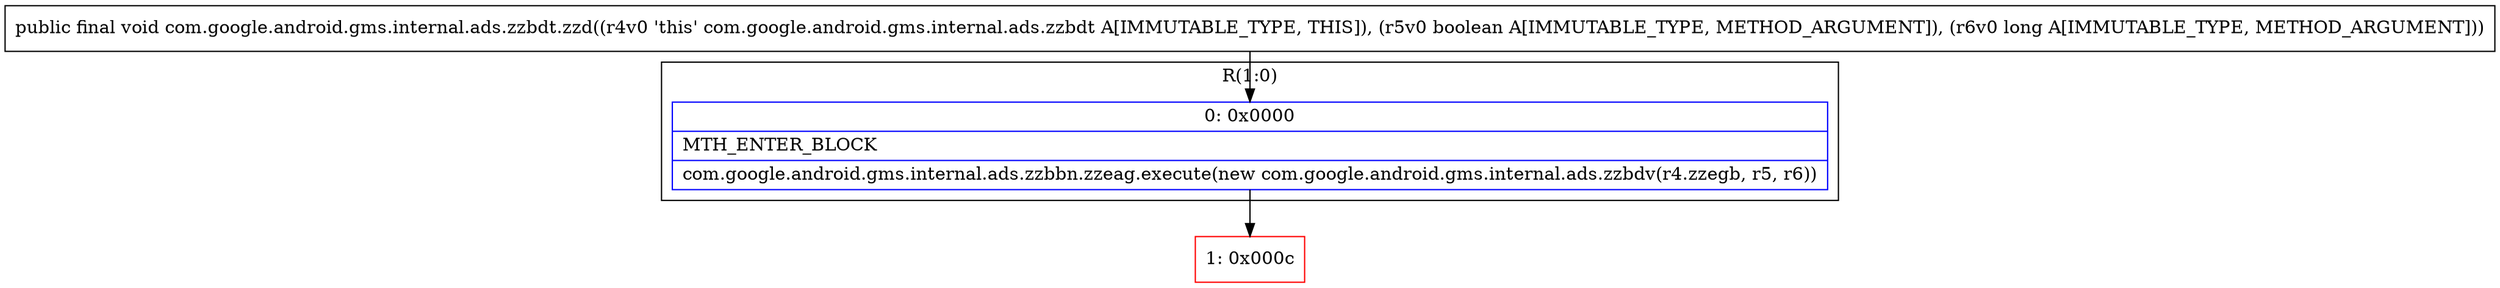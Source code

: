 digraph "CFG forcom.google.android.gms.internal.ads.zzbdt.zzd(ZJ)V" {
subgraph cluster_Region_2141800047 {
label = "R(1:0)";
node [shape=record,color=blue];
Node_0 [shape=record,label="{0\:\ 0x0000|MTH_ENTER_BLOCK\l|com.google.android.gms.internal.ads.zzbbn.zzeag.execute(new com.google.android.gms.internal.ads.zzbdv(r4.zzegb, r5, r6))\l}"];
}
Node_1 [shape=record,color=red,label="{1\:\ 0x000c}"];
MethodNode[shape=record,label="{public final void com.google.android.gms.internal.ads.zzbdt.zzd((r4v0 'this' com.google.android.gms.internal.ads.zzbdt A[IMMUTABLE_TYPE, THIS]), (r5v0 boolean A[IMMUTABLE_TYPE, METHOD_ARGUMENT]), (r6v0 long A[IMMUTABLE_TYPE, METHOD_ARGUMENT])) }"];
MethodNode -> Node_0;
Node_0 -> Node_1;
}

